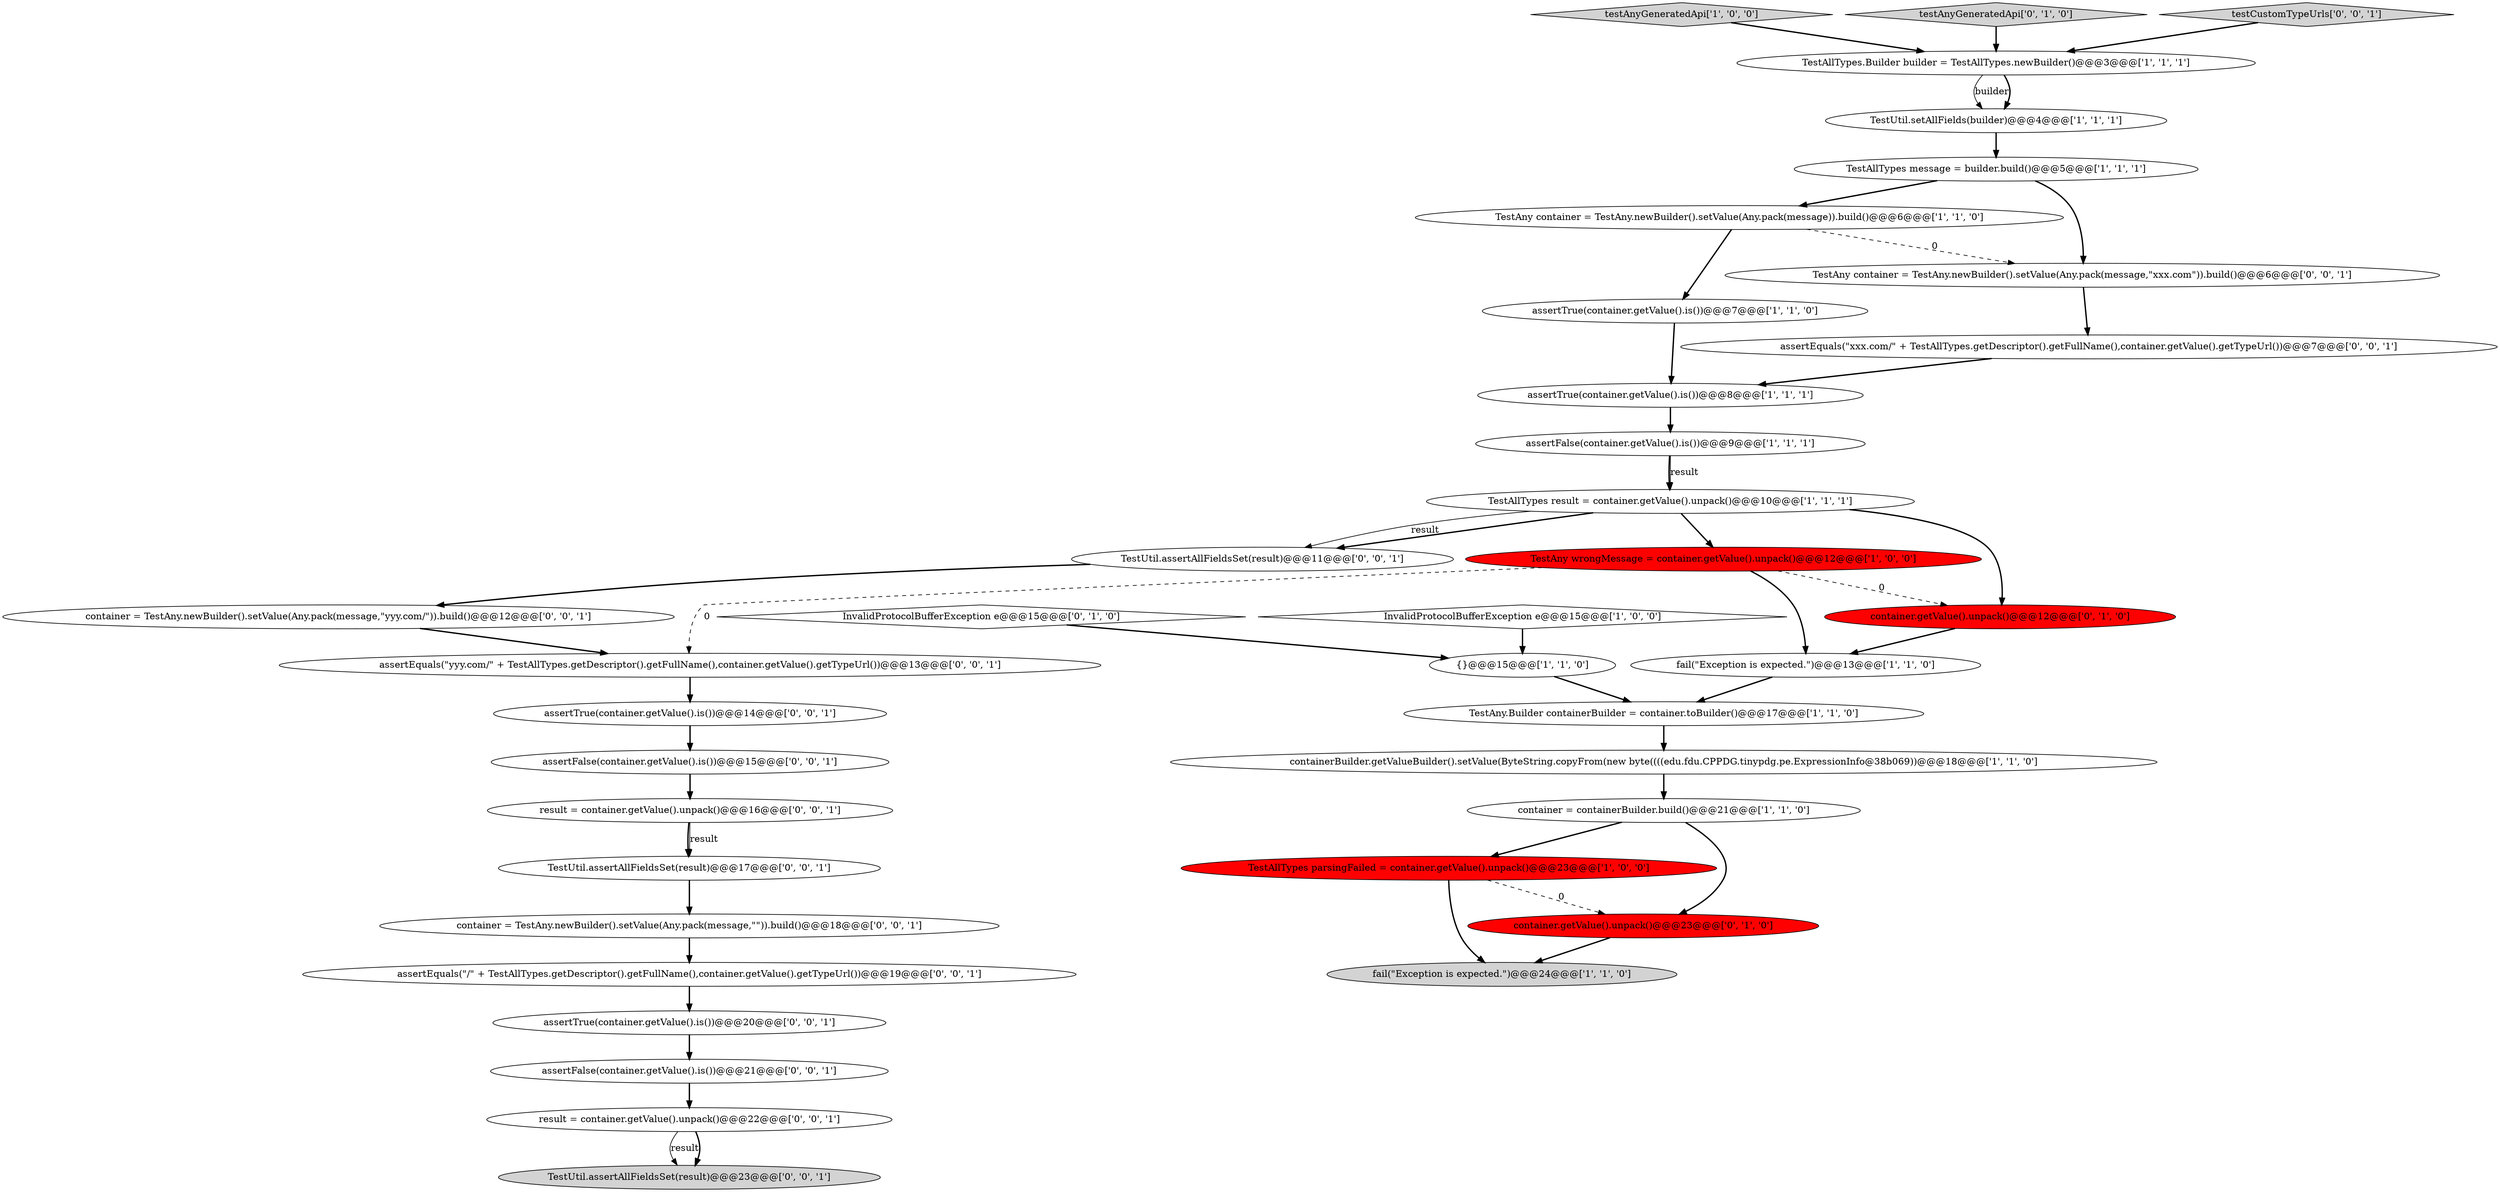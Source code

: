 digraph {
32 [style = filled, label = "assertEquals(\"/\" + TestAllTypes.getDescriptor().getFullName(),container.getValue().getTypeUrl())@@@19@@@['0', '0', '1']", fillcolor = white, shape = ellipse image = "AAA0AAABBB3BBB"];
17 [style = filled, label = "testAnyGeneratedApi['1', '0', '0']", fillcolor = lightgray, shape = diamond image = "AAA0AAABBB1BBB"];
23 [style = filled, label = "assertEquals(\"xxx.com/\" + TestAllTypes.getDescriptor().getFullName(),container.getValue().getTypeUrl())@@@7@@@['0', '0', '1']", fillcolor = white, shape = ellipse image = "AAA0AAABBB3BBB"];
9 [style = filled, label = "TestAllTypes.Builder builder = TestAllTypes.newBuilder()@@@3@@@['1', '1', '1']", fillcolor = white, shape = ellipse image = "AAA0AAABBB1BBB"];
20 [style = filled, label = "container.getValue().unpack()@@@23@@@['0', '1', '0']", fillcolor = red, shape = ellipse image = "AAA1AAABBB2BBB"];
4 [style = filled, label = "fail(\"Exception is expected.\")@@@24@@@['1', '1', '0']", fillcolor = lightgray, shape = ellipse image = "AAA0AAABBB1BBB"];
7 [style = filled, label = "container = containerBuilder.build()@@@21@@@['1', '1', '0']", fillcolor = white, shape = ellipse image = "AAA0AAABBB1BBB"];
12 [style = filled, label = "TestAny container = TestAny.newBuilder().setValue(Any.pack(message)).build()@@@6@@@['1', '1', '0']", fillcolor = white, shape = ellipse image = "AAA0AAABBB1BBB"];
5 [style = filled, label = "TestAny.Builder containerBuilder = container.toBuilder()@@@17@@@['1', '1', '0']", fillcolor = white, shape = ellipse image = "AAA0AAABBB1BBB"];
18 [style = filled, label = "container.getValue().unpack()@@@12@@@['0', '1', '0']", fillcolor = red, shape = ellipse image = "AAA1AAABBB2BBB"];
21 [style = filled, label = "testAnyGeneratedApi['0', '1', '0']", fillcolor = lightgray, shape = diamond image = "AAA0AAABBB2BBB"];
28 [style = filled, label = "TestUtil.assertAllFieldsSet(result)@@@17@@@['0', '0', '1']", fillcolor = white, shape = ellipse image = "AAA0AAABBB3BBB"];
35 [style = filled, label = "testCustomTypeUrls['0', '0', '1']", fillcolor = lightgray, shape = diamond image = "AAA0AAABBB3BBB"];
31 [style = filled, label = "TestAny container = TestAny.newBuilder().setValue(Any.pack(message,\"xxx.com\")).build()@@@6@@@['0', '0', '1']", fillcolor = white, shape = ellipse image = "AAA0AAABBB3BBB"];
25 [style = filled, label = "result = container.getValue().unpack()@@@16@@@['0', '0', '1']", fillcolor = white, shape = ellipse image = "AAA0AAABBB3BBB"];
19 [style = filled, label = "InvalidProtocolBufferException e@@@15@@@['0', '1', '0']", fillcolor = white, shape = diamond image = "AAA0AAABBB2BBB"];
33 [style = filled, label = "result = container.getValue().unpack()@@@22@@@['0', '0', '1']", fillcolor = white, shape = ellipse image = "AAA0AAABBB3BBB"];
6 [style = filled, label = "fail(\"Exception is expected.\")@@@13@@@['1', '1', '0']", fillcolor = white, shape = ellipse image = "AAA0AAABBB1BBB"];
29 [style = filled, label = "container = TestAny.newBuilder().setValue(Any.pack(message,\"\")).build()@@@18@@@['0', '0', '1']", fillcolor = white, shape = ellipse image = "AAA0AAABBB3BBB"];
10 [style = filled, label = "TestAllTypes result = container.getValue().unpack()@@@10@@@['1', '1', '1']", fillcolor = white, shape = ellipse image = "AAA0AAABBB1BBB"];
3 [style = filled, label = "{}@@@15@@@['1', '1', '0']", fillcolor = white, shape = ellipse image = "AAA0AAABBB1BBB"];
15 [style = filled, label = "TestAny wrongMessage = container.getValue().unpack()@@@12@@@['1', '0', '0']", fillcolor = red, shape = ellipse image = "AAA1AAABBB1BBB"];
36 [style = filled, label = "TestUtil.assertAllFieldsSet(result)@@@11@@@['0', '0', '1']", fillcolor = white, shape = ellipse image = "AAA0AAABBB3BBB"];
30 [style = filled, label = "assertEquals(\"yyy.com/\" + TestAllTypes.getDescriptor().getFullName(),container.getValue().getTypeUrl())@@@13@@@['0', '0', '1']", fillcolor = white, shape = ellipse image = "AAA0AAABBB3BBB"];
11 [style = filled, label = "TestAllTypes message = builder.build()@@@5@@@['1', '1', '1']", fillcolor = white, shape = ellipse image = "AAA0AAABBB1BBB"];
34 [style = filled, label = "assertTrue(container.getValue().is())@@@20@@@['0', '0', '1']", fillcolor = white, shape = ellipse image = "AAA0AAABBB3BBB"];
16 [style = filled, label = "TestAllTypes parsingFailed = container.getValue().unpack()@@@23@@@['1', '0', '0']", fillcolor = red, shape = ellipse image = "AAA1AAABBB1BBB"];
14 [style = filled, label = "assertTrue(container.getValue().is())@@@8@@@['1', '1', '1']", fillcolor = white, shape = ellipse image = "AAA0AAABBB1BBB"];
26 [style = filled, label = "TestUtil.assertAllFieldsSet(result)@@@23@@@['0', '0', '1']", fillcolor = lightgray, shape = ellipse image = "AAA0AAABBB3BBB"];
24 [style = filled, label = "assertFalse(container.getValue().is())@@@21@@@['0', '0', '1']", fillcolor = white, shape = ellipse image = "AAA0AAABBB3BBB"];
0 [style = filled, label = "InvalidProtocolBufferException e@@@15@@@['1', '0', '0']", fillcolor = white, shape = diamond image = "AAA0AAABBB1BBB"];
22 [style = filled, label = "assertFalse(container.getValue().is())@@@15@@@['0', '0', '1']", fillcolor = white, shape = ellipse image = "AAA0AAABBB3BBB"];
37 [style = filled, label = "container = TestAny.newBuilder().setValue(Any.pack(message,\"yyy.com/\")).build()@@@12@@@['0', '0', '1']", fillcolor = white, shape = ellipse image = "AAA0AAABBB3BBB"];
1 [style = filled, label = "TestUtil.setAllFields(builder)@@@4@@@['1', '1', '1']", fillcolor = white, shape = ellipse image = "AAA0AAABBB1BBB"];
2 [style = filled, label = "containerBuilder.getValueBuilder().setValue(ByteString.copyFrom(new byte((((edu.fdu.CPPDG.tinypdg.pe.ExpressionInfo@38b069))@@@18@@@['1', '1', '0']", fillcolor = white, shape = ellipse image = "AAA0AAABBB1BBB"];
13 [style = filled, label = "assertFalse(container.getValue().is())@@@9@@@['1', '1', '1']", fillcolor = white, shape = ellipse image = "AAA0AAABBB1BBB"];
27 [style = filled, label = "assertTrue(container.getValue().is())@@@14@@@['0', '0', '1']", fillcolor = white, shape = ellipse image = "AAA0AAABBB3BBB"];
8 [style = filled, label = "assertTrue(container.getValue().is())@@@7@@@['1', '1', '0']", fillcolor = white, shape = ellipse image = "AAA0AAABBB1BBB"];
0->3 [style = bold, label=""];
13->10 [style = bold, label=""];
10->18 [style = bold, label=""];
22->25 [style = bold, label=""];
28->29 [style = bold, label=""];
25->28 [style = bold, label=""];
31->23 [style = bold, label=""];
10->15 [style = bold, label=""];
35->9 [style = bold, label=""];
37->30 [style = bold, label=""];
17->9 [style = bold, label=""];
30->27 [style = bold, label=""];
15->18 [style = dashed, label="0"];
12->31 [style = dashed, label="0"];
8->14 [style = bold, label=""];
15->30 [style = dashed, label="0"];
11->12 [style = bold, label=""];
15->6 [style = bold, label=""];
32->34 [style = bold, label=""];
7->20 [style = bold, label=""];
27->22 [style = bold, label=""];
10->36 [style = bold, label=""];
1->11 [style = bold, label=""];
33->26 [style = solid, label="result"];
20->4 [style = bold, label=""];
13->10 [style = solid, label="result"];
23->14 [style = bold, label=""];
10->36 [style = solid, label="result"];
33->26 [style = bold, label=""];
24->33 [style = bold, label=""];
11->31 [style = bold, label=""];
6->5 [style = bold, label=""];
5->2 [style = bold, label=""];
3->5 [style = bold, label=""];
21->9 [style = bold, label=""];
34->24 [style = bold, label=""];
25->28 [style = solid, label="result"];
18->6 [style = bold, label=""];
12->8 [style = bold, label=""];
29->32 [style = bold, label=""];
7->16 [style = bold, label=""];
9->1 [style = solid, label="builder"];
36->37 [style = bold, label=""];
14->13 [style = bold, label=""];
2->7 [style = bold, label=""];
16->4 [style = bold, label=""];
9->1 [style = bold, label=""];
19->3 [style = bold, label=""];
16->20 [style = dashed, label="0"];
}
